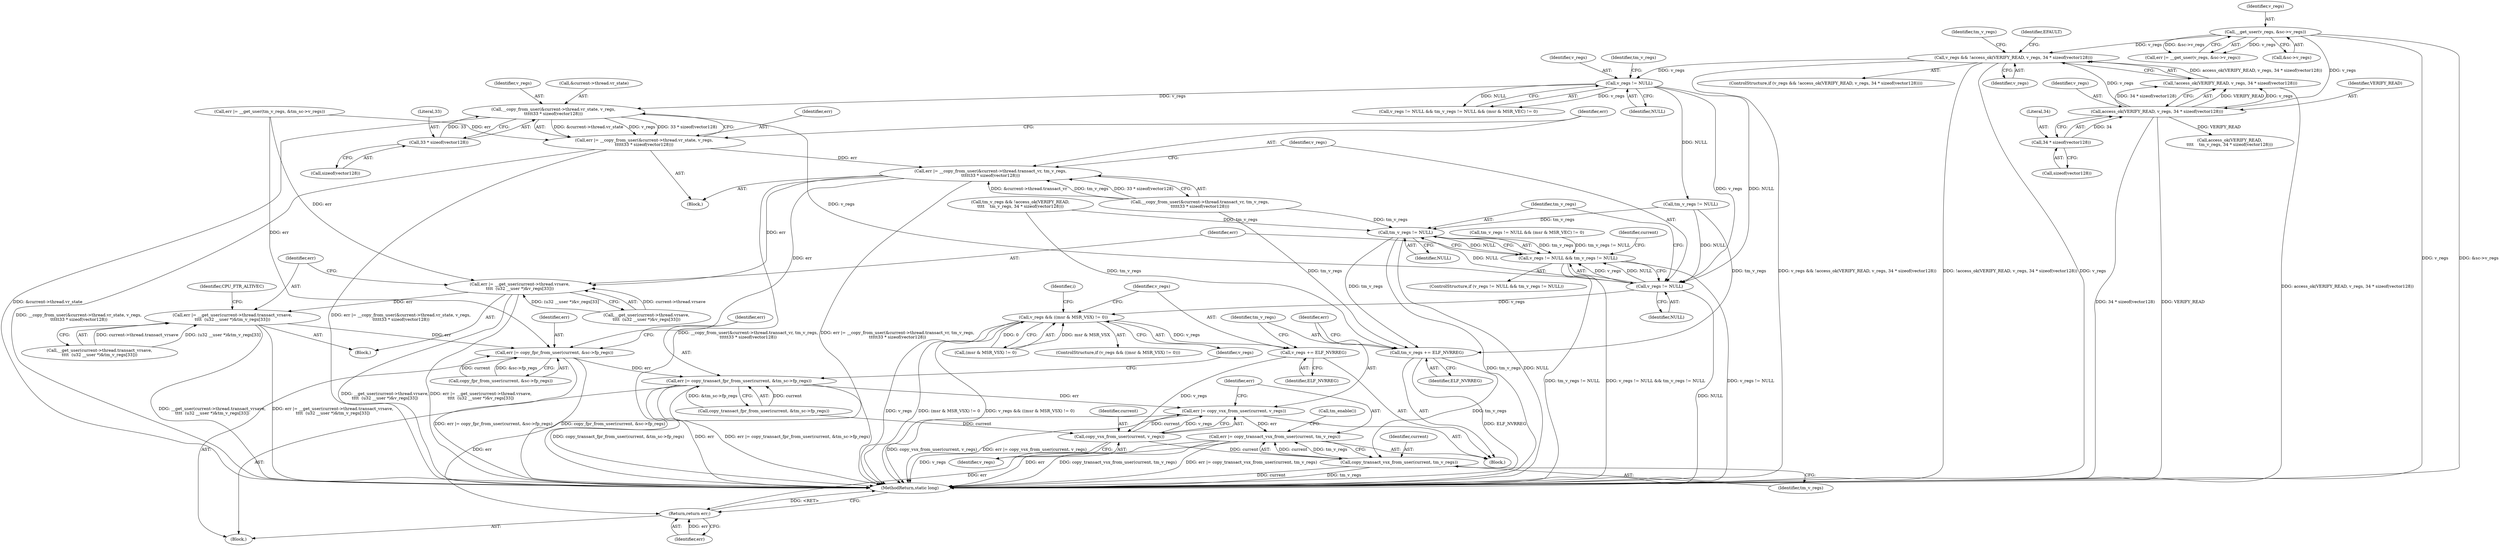 digraph "0_linux_d2b9d2a5ad5ef04ff978c9923d19730cb05efd55_0@API" {
"1000467" [label="(Call,__copy_from_user(&current->thread.vr_state, v_regs,\n\t\t\t\t\t33 * sizeof(vector128)))"];
"1000452" [label="(Call,v_regs != NULL)"];
"1000423" [label="(Call,v_regs && !access_ok(VERIFY_READ, v_regs, 34 * sizeof(vector128)))"];
"1000426" [label="(Call,access_ok(VERIFY_READ, v_regs, 34 * sizeof(vector128)))"];
"1000404" [label="(Call,__get_user(v_regs, &sc->v_regs))"];
"1000429" [label="(Call,34 * sizeof(vector128))"];
"1000425" [label="(Call,!access_ok(VERIFY_READ, v_regs, 34 * sizeof(vector128)))"];
"1000475" [label="(Call,33 * sizeof(vector128))"];
"1000465" [label="(Call,err |= __copy_from_user(&current->thread.vr_state, v_regs,\n\t\t\t\t\t33 * sizeof(vector128)))"];
"1000479" [label="(Call,err |= __copy_from_user(&current->thread.transact_vr, tm_v_regs,\n\t\t\t\t\t33 * sizeof(vector128)))"];
"1000534" [label="(Call,err |= __get_user(current->thread.vrsave,\n\t\t\t\t  (u32 __user *)&v_regs[33]))"];
"1000548" [label="(Call,err |= __get_user(current->thread.transact_vrsave,\n\t\t\t\t  (u32 __user *)&tm_v_regs[33]))"];
"1000588" [label="(Call,err |= copy_fpr_from_user(current, &sc->fp_regs))"];
"1000596" [label="(Call,err |= copy_transact_fpr_from_user(current, &tm_sc->fp_regs))"];
"1000619" [label="(Call,err |= copy_vsx_from_user(current, v_regs))"];
"1000624" [label="(Call,err |= copy_transact_vsx_from_user(current, tm_v_regs))"];
"1000717" [label="(Return,return err;)"];
"1000527" [label="(Call,v_regs != NULL)"];
"1000526" [label="(Call,v_regs != NULL && tm_v_regs != NULL)"];
"1000530" [label="(Call,tm_v_regs != NULL)"];
"1000616" [label="(Call,tm_v_regs += ELF_NVRREG)"];
"1000626" [label="(Call,copy_transact_vsx_from_user(current, tm_v_regs))"];
"1000605" [label="(Call,v_regs && ((msr & MSR_VSX) != 0))"];
"1000613" [label="(Call,v_regs += ELF_NVRREG)"];
"1000621" [label="(Call,copy_vsx_from_user(current, v_regs))"];
"1000474" [label="(Identifier,v_regs)"];
"1000620" [label="(Identifier,err)"];
"1000527" [label="(Call,v_regs != NULL)"];
"1000429" [label="(Call,34 * sizeof(vector128))"];
"1000402" [label="(Call,err |= __get_user(v_regs, &sc->v_regs))"];
"1000598" [label="(Call,copy_transact_fpr_from_user(current, &tm_sc->fp_regs))"];
"1000438" [label="(Identifier,tm_v_regs)"];
"1000455" [label="(Call,tm_v_regs != NULL && (msr & MSR_VEC) != 0)"];
"1000532" [label="(Identifier,NULL)"];
"1000437" [label="(Call,tm_v_regs && !access_ok(VERIFY_READ,\n\t\t\t\t    tm_v_regs, 34 * sizeof(vector128)))"];
"1000536" [label="(Call,__get_user(current->thread.vrsave,\n\t\t\t\t  (u32 __user *)&v_regs[33]))"];
"1000588" [label="(Call,err |= copy_fpr_from_user(current, &sc->fp_regs))"];
"1000612" [label="(Block,)"];
"1000528" [label="(Identifier,v_regs)"];
"1000596" [label="(Call,err |= copy_transact_fpr_from_user(current, &tm_sc->fp_regs))"];
"1000457" [label="(Identifier,tm_v_regs)"];
"1000431" [label="(Call,sizeof(vector128))"];
"1000451" [label="(Call,v_regs != NULL && tm_v_regs != NULL && (msr & MSR_VEC) != 0)"];
"1000454" [label="(Identifier,NULL)"];
"1000440" [label="(Call,access_ok(VERIFY_READ,\n\t\t\t\t    tm_v_regs, 34 * sizeof(vector128)))"];
"1000468" [label="(Call,&current->thread.vr_state)"];
"1000404" [label="(Call,__get_user(v_regs, &sc->v_regs))"];
"1000466" [label="(Identifier,err)"];
"1000613" [label="(Call,v_regs += ELF_NVRREG)"];
"1000410" [label="(Call,err |= __get_user(tm_v_regs, &tm_sc->v_regs))"];
"1000625" [label="(Identifier,err)"];
"1000480" [label="(Identifier,err)"];
"1000549" [label="(Identifier,err)"];
"1000533" [label="(Block,)"];
"1000467" [label="(Call,__copy_from_user(&current->thread.vr_state, v_regs,\n\t\t\t\t\t33 * sizeof(vector128)))"];
"1000456" [label="(Call,tm_v_regs != NULL)"];
"1000606" [label="(Identifier,v_regs)"];
"1000597" [label="(Identifier,err)"];
"1000405" [label="(Identifier,v_regs)"];
"1000628" [label="(Identifier,tm_v_regs)"];
"1000605" [label="(Call,v_regs && ((msr & MSR_VSX) != 0))"];
"1000718" [label="(Identifier,err)"];
"1000435" [label="(Identifier,EFAULT)"];
"1000615" [label="(Identifier,ELF_NVRREG)"];
"1000607" [label="(Call,(msr & MSR_VSX) != 0)"];
"1000525" [label="(ControlStructure,if (v_regs != NULL && tm_v_regs != NULL))"];
"1000627" [label="(Identifier,current)"];
"1000580" [label="(Identifier,CPU_FTR_ALTIVEC)"];
"1000621" [label="(Call,copy_vsx_from_user(current, v_regs))"];
"1000481" [label="(Call,__copy_from_user(&current->thread.transact_vr, tm_v_regs,\n\t\t\t\t\t33 * sizeof(vector128)))"];
"1000464" [label="(Block,)"];
"1000430" [label="(Literal,34)"];
"1000616" [label="(Call,tm_v_regs += ELF_NVRREG)"];
"1000422" [label="(ControlStructure,if (v_regs && !access_ok(VERIFY_READ, v_regs, 34 * sizeof(vector128))))"];
"1000427" [label="(Identifier,VERIFY_READ)"];
"1000589" [label="(Identifier,err)"];
"1000452" [label="(Call,v_regs != NULL)"];
"1000619" [label="(Call,err |= copy_vsx_from_user(current, v_regs))"];
"1000121" [label="(Block,)"];
"1000428" [label="(Identifier,v_regs)"];
"1000423" [label="(Call,v_regs && !access_ok(VERIFY_READ, v_regs, 34 * sizeof(vector128)))"];
"1000622" [label="(Identifier,current)"];
"1000465" [label="(Call,err |= __copy_from_user(&current->thread.vr_state, v_regs,\n\t\t\t\t\t33 * sizeof(vector128)))"];
"1000667" [label="(Call,tm_enable())"];
"1000425" [label="(Call,!access_ok(VERIFY_READ, v_regs, 34 * sizeof(vector128)))"];
"1000535" [label="(Identifier,err)"];
"1000548" [label="(Call,err |= __get_user(current->thread.transact_vrsave,\n\t\t\t\t  (u32 __user *)&tm_v_regs[33]))"];
"1000526" [label="(Call,v_regs != NULL && tm_v_regs != NULL)"];
"1000424" [label="(Identifier,v_regs)"];
"1000618" [label="(Identifier,ELF_NVRREG)"];
"1000550" [label="(Call,__get_user(current->thread.transact_vrsave,\n\t\t\t\t  (u32 __user *)&tm_v_regs[33]))"];
"1000406" [label="(Call,&sc->v_regs)"];
"1000633" [label="(Identifier,i)"];
"1000475" [label="(Call,33 * sizeof(vector128))"];
"1000479" [label="(Call,err |= __copy_from_user(&current->thread.transact_vr, tm_v_regs,\n\t\t\t\t\t33 * sizeof(vector128)))"];
"1000567" [label="(Identifier,current)"];
"1000530" [label="(Call,tm_v_regs != NULL)"];
"1000626" [label="(Call,copy_transact_vsx_from_user(current, tm_v_regs))"];
"1000529" [label="(Identifier,NULL)"];
"1000534" [label="(Call,err |= __get_user(current->thread.vrsave,\n\t\t\t\t  (u32 __user *)&v_regs[33]))"];
"1000717" [label="(Return,return err;)"];
"1000453" [label="(Identifier,v_regs)"];
"1000614" [label="(Identifier,v_regs)"];
"1000617" [label="(Identifier,tm_v_regs)"];
"1000623" [label="(Identifier,v_regs)"];
"1000476" [label="(Literal,33)"];
"1000531" [label="(Identifier,tm_v_regs)"];
"1000604" [label="(ControlStructure,if (v_regs && ((msr & MSR_VSX) != 0)))"];
"1000590" [label="(Call,copy_fpr_from_user(current, &sc->fp_regs))"];
"1000719" [label="(MethodReturn,static long)"];
"1000624" [label="(Call,err |= copy_transact_vsx_from_user(current, tm_v_regs))"];
"1000426" [label="(Call,access_ok(VERIFY_READ, v_regs, 34 * sizeof(vector128)))"];
"1000477" [label="(Call,sizeof(vector128))"];
"1000467" -> "1000465"  [label="AST: "];
"1000467" -> "1000475"  [label="CFG: "];
"1000468" -> "1000467"  [label="AST: "];
"1000474" -> "1000467"  [label="AST: "];
"1000475" -> "1000467"  [label="AST: "];
"1000465" -> "1000467"  [label="CFG: "];
"1000467" -> "1000719"  [label="DDG: &current->thread.vr_state"];
"1000467" -> "1000465"  [label="DDG: &current->thread.vr_state"];
"1000467" -> "1000465"  [label="DDG: v_regs"];
"1000467" -> "1000465"  [label="DDG: 33 * sizeof(vector128)"];
"1000452" -> "1000467"  [label="DDG: v_regs"];
"1000475" -> "1000467"  [label="DDG: 33"];
"1000467" -> "1000527"  [label="DDG: v_regs"];
"1000452" -> "1000451"  [label="AST: "];
"1000452" -> "1000454"  [label="CFG: "];
"1000453" -> "1000452"  [label="AST: "];
"1000454" -> "1000452"  [label="AST: "];
"1000457" -> "1000452"  [label="CFG: "];
"1000451" -> "1000452"  [label="CFG: "];
"1000452" -> "1000451"  [label="DDG: v_regs"];
"1000452" -> "1000451"  [label="DDG: NULL"];
"1000423" -> "1000452"  [label="DDG: v_regs"];
"1000452" -> "1000456"  [label="DDG: NULL"];
"1000452" -> "1000527"  [label="DDG: v_regs"];
"1000452" -> "1000527"  [label="DDG: NULL"];
"1000423" -> "1000422"  [label="AST: "];
"1000423" -> "1000424"  [label="CFG: "];
"1000423" -> "1000425"  [label="CFG: "];
"1000424" -> "1000423"  [label="AST: "];
"1000425" -> "1000423"  [label="AST: "];
"1000435" -> "1000423"  [label="CFG: "];
"1000438" -> "1000423"  [label="CFG: "];
"1000423" -> "1000719"  [label="DDG: v_regs && !access_ok(VERIFY_READ, v_regs, 34 * sizeof(vector128))"];
"1000423" -> "1000719"  [label="DDG: !access_ok(VERIFY_READ, v_regs, 34 * sizeof(vector128))"];
"1000423" -> "1000719"  [label="DDG: v_regs"];
"1000426" -> "1000423"  [label="DDG: v_regs"];
"1000404" -> "1000423"  [label="DDG: v_regs"];
"1000425" -> "1000423"  [label="DDG: access_ok(VERIFY_READ, v_regs, 34 * sizeof(vector128))"];
"1000426" -> "1000425"  [label="AST: "];
"1000426" -> "1000429"  [label="CFG: "];
"1000427" -> "1000426"  [label="AST: "];
"1000428" -> "1000426"  [label="AST: "];
"1000429" -> "1000426"  [label="AST: "];
"1000425" -> "1000426"  [label="CFG: "];
"1000426" -> "1000719"  [label="DDG: VERIFY_READ"];
"1000426" -> "1000719"  [label="DDG: 34 * sizeof(vector128)"];
"1000426" -> "1000425"  [label="DDG: VERIFY_READ"];
"1000426" -> "1000425"  [label="DDG: v_regs"];
"1000426" -> "1000425"  [label="DDG: 34 * sizeof(vector128)"];
"1000404" -> "1000426"  [label="DDG: v_regs"];
"1000429" -> "1000426"  [label="DDG: 34"];
"1000426" -> "1000440"  [label="DDG: VERIFY_READ"];
"1000404" -> "1000402"  [label="AST: "];
"1000404" -> "1000406"  [label="CFG: "];
"1000405" -> "1000404"  [label="AST: "];
"1000406" -> "1000404"  [label="AST: "];
"1000402" -> "1000404"  [label="CFG: "];
"1000404" -> "1000719"  [label="DDG: v_regs"];
"1000404" -> "1000719"  [label="DDG: &sc->v_regs"];
"1000404" -> "1000402"  [label="DDG: v_regs"];
"1000404" -> "1000402"  [label="DDG: &sc->v_regs"];
"1000429" -> "1000431"  [label="CFG: "];
"1000430" -> "1000429"  [label="AST: "];
"1000431" -> "1000429"  [label="AST: "];
"1000425" -> "1000719"  [label="DDG: access_ok(VERIFY_READ, v_regs, 34 * sizeof(vector128))"];
"1000475" -> "1000477"  [label="CFG: "];
"1000476" -> "1000475"  [label="AST: "];
"1000477" -> "1000475"  [label="AST: "];
"1000465" -> "1000464"  [label="AST: "];
"1000466" -> "1000465"  [label="AST: "];
"1000480" -> "1000465"  [label="CFG: "];
"1000465" -> "1000719"  [label="DDG: err |= __copy_from_user(&current->thread.vr_state, v_regs,\n\t\t\t\t\t33 * sizeof(vector128))"];
"1000465" -> "1000719"  [label="DDG: __copy_from_user(&current->thread.vr_state, v_regs,\n\t\t\t\t\t33 * sizeof(vector128))"];
"1000410" -> "1000465"  [label="DDG: err"];
"1000465" -> "1000479"  [label="DDG: err"];
"1000479" -> "1000464"  [label="AST: "];
"1000479" -> "1000481"  [label="CFG: "];
"1000480" -> "1000479"  [label="AST: "];
"1000481" -> "1000479"  [label="AST: "];
"1000528" -> "1000479"  [label="CFG: "];
"1000479" -> "1000719"  [label="DDG: err |= __copy_from_user(&current->thread.transact_vr, tm_v_regs,\n\t\t\t\t\t33 * sizeof(vector128))"];
"1000479" -> "1000719"  [label="DDG: __copy_from_user(&current->thread.transact_vr, tm_v_regs,\n\t\t\t\t\t33 * sizeof(vector128))"];
"1000481" -> "1000479"  [label="DDG: &current->thread.transact_vr"];
"1000481" -> "1000479"  [label="DDG: tm_v_regs"];
"1000481" -> "1000479"  [label="DDG: 33 * sizeof(vector128)"];
"1000479" -> "1000534"  [label="DDG: err"];
"1000479" -> "1000588"  [label="DDG: err"];
"1000534" -> "1000533"  [label="AST: "];
"1000534" -> "1000536"  [label="CFG: "];
"1000535" -> "1000534"  [label="AST: "];
"1000536" -> "1000534"  [label="AST: "];
"1000549" -> "1000534"  [label="CFG: "];
"1000534" -> "1000719"  [label="DDG: __get_user(current->thread.vrsave,\n\t\t\t\t  (u32 __user *)&v_regs[33])"];
"1000534" -> "1000719"  [label="DDG: err |= __get_user(current->thread.vrsave,\n\t\t\t\t  (u32 __user *)&v_regs[33])"];
"1000410" -> "1000534"  [label="DDG: err"];
"1000536" -> "1000534"  [label="DDG: current->thread.vrsave"];
"1000536" -> "1000534"  [label="DDG: (u32 __user *)&v_regs[33]"];
"1000534" -> "1000548"  [label="DDG: err"];
"1000548" -> "1000533"  [label="AST: "];
"1000548" -> "1000550"  [label="CFG: "];
"1000549" -> "1000548"  [label="AST: "];
"1000550" -> "1000548"  [label="AST: "];
"1000580" -> "1000548"  [label="CFG: "];
"1000548" -> "1000719"  [label="DDG: __get_user(current->thread.transact_vrsave,\n\t\t\t\t  (u32 __user *)&tm_v_regs[33])"];
"1000548" -> "1000719"  [label="DDG: err |= __get_user(current->thread.transact_vrsave,\n\t\t\t\t  (u32 __user *)&tm_v_regs[33])"];
"1000550" -> "1000548"  [label="DDG: current->thread.transact_vrsave"];
"1000550" -> "1000548"  [label="DDG: (u32 __user *)&tm_v_regs[33]"];
"1000548" -> "1000588"  [label="DDG: err"];
"1000588" -> "1000121"  [label="AST: "];
"1000588" -> "1000590"  [label="CFG: "];
"1000589" -> "1000588"  [label="AST: "];
"1000590" -> "1000588"  [label="AST: "];
"1000597" -> "1000588"  [label="CFG: "];
"1000588" -> "1000719"  [label="DDG: copy_fpr_from_user(current, &sc->fp_regs)"];
"1000588" -> "1000719"  [label="DDG: err |= copy_fpr_from_user(current, &sc->fp_regs)"];
"1000410" -> "1000588"  [label="DDG: err"];
"1000590" -> "1000588"  [label="DDG: current"];
"1000590" -> "1000588"  [label="DDG: &sc->fp_regs"];
"1000588" -> "1000596"  [label="DDG: err"];
"1000596" -> "1000121"  [label="AST: "];
"1000596" -> "1000598"  [label="CFG: "];
"1000597" -> "1000596"  [label="AST: "];
"1000598" -> "1000596"  [label="AST: "];
"1000606" -> "1000596"  [label="CFG: "];
"1000596" -> "1000719"  [label="DDG: copy_transact_fpr_from_user(current, &tm_sc->fp_regs)"];
"1000596" -> "1000719"  [label="DDG: err"];
"1000596" -> "1000719"  [label="DDG: err |= copy_transact_fpr_from_user(current, &tm_sc->fp_regs)"];
"1000598" -> "1000596"  [label="DDG: current"];
"1000598" -> "1000596"  [label="DDG: &tm_sc->fp_regs"];
"1000596" -> "1000619"  [label="DDG: err"];
"1000596" -> "1000717"  [label="DDG: err"];
"1000619" -> "1000612"  [label="AST: "];
"1000619" -> "1000621"  [label="CFG: "];
"1000620" -> "1000619"  [label="AST: "];
"1000621" -> "1000619"  [label="AST: "];
"1000625" -> "1000619"  [label="CFG: "];
"1000619" -> "1000719"  [label="DDG: copy_vsx_from_user(current, v_regs)"];
"1000619" -> "1000719"  [label="DDG: err |= copy_vsx_from_user(current, v_regs)"];
"1000621" -> "1000619"  [label="DDG: current"];
"1000621" -> "1000619"  [label="DDG: v_regs"];
"1000619" -> "1000624"  [label="DDG: err"];
"1000624" -> "1000612"  [label="AST: "];
"1000624" -> "1000626"  [label="CFG: "];
"1000625" -> "1000624"  [label="AST: "];
"1000626" -> "1000624"  [label="AST: "];
"1000667" -> "1000624"  [label="CFG: "];
"1000624" -> "1000719"  [label="DDG: copy_transact_vsx_from_user(current, tm_v_regs)"];
"1000624" -> "1000719"  [label="DDG: err |= copy_transact_vsx_from_user(current, tm_v_regs)"];
"1000624" -> "1000719"  [label="DDG: err"];
"1000626" -> "1000624"  [label="DDG: current"];
"1000626" -> "1000624"  [label="DDG: tm_v_regs"];
"1000624" -> "1000717"  [label="DDG: err"];
"1000717" -> "1000121"  [label="AST: "];
"1000717" -> "1000718"  [label="CFG: "];
"1000718" -> "1000717"  [label="AST: "];
"1000719" -> "1000717"  [label="CFG: "];
"1000717" -> "1000719"  [label="DDG: <RET>"];
"1000718" -> "1000717"  [label="DDG: err"];
"1000527" -> "1000526"  [label="AST: "];
"1000527" -> "1000529"  [label="CFG: "];
"1000528" -> "1000527"  [label="AST: "];
"1000529" -> "1000527"  [label="AST: "];
"1000531" -> "1000527"  [label="CFG: "];
"1000526" -> "1000527"  [label="CFG: "];
"1000527" -> "1000719"  [label="DDG: NULL"];
"1000527" -> "1000526"  [label="DDG: v_regs"];
"1000527" -> "1000526"  [label="DDG: NULL"];
"1000456" -> "1000527"  [label="DDG: NULL"];
"1000527" -> "1000530"  [label="DDG: NULL"];
"1000527" -> "1000605"  [label="DDG: v_regs"];
"1000526" -> "1000525"  [label="AST: "];
"1000526" -> "1000530"  [label="CFG: "];
"1000530" -> "1000526"  [label="AST: "];
"1000535" -> "1000526"  [label="CFG: "];
"1000567" -> "1000526"  [label="CFG: "];
"1000526" -> "1000719"  [label="DDG: tm_v_regs != NULL"];
"1000526" -> "1000719"  [label="DDG: v_regs != NULL && tm_v_regs != NULL"];
"1000526" -> "1000719"  [label="DDG: v_regs != NULL"];
"1000455" -> "1000526"  [label="DDG: tm_v_regs != NULL"];
"1000530" -> "1000526"  [label="DDG: tm_v_regs"];
"1000530" -> "1000526"  [label="DDG: NULL"];
"1000530" -> "1000532"  [label="CFG: "];
"1000531" -> "1000530"  [label="AST: "];
"1000532" -> "1000530"  [label="AST: "];
"1000530" -> "1000719"  [label="DDG: tm_v_regs"];
"1000530" -> "1000719"  [label="DDG: NULL"];
"1000456" -> "1000530"  [label="DDG: tm_v_regs"];
"1000481" -> "1000530"  [label="DDG: tm_v_regs"];
"1000437" -> "1000530"  [label="DDG: tm_v_regs"];
"1000530" -> "1000616"  [label="DDG: tm_v_regs"];
"1000616" -> "1000612"  [label="AST: "];
"1000616" -> "1000618"  [label="CFG: "];
"1000617" -> "1000616"  [label="AST: "];
"1000618" -> "1000616"  [label="AST: "];
"1000620" -> "1000616"  [label="CFG: "];
"1000616" -> "1000719"  [label="DDG: ELF_NVRREG"];
"1000456" -> "1000616"  [label="DDG: tm_v_regs"];
"1000481" -> "1000616"  [label="DDG: tm_v_regs"];
"1000437" -> "1000616"  [label="DDG: tm_v_regs"];
"1000616" -> "1000626"  [label="DDG: tm_v_regs"];
"1000626" -> "1000628"  [label="CFG: "];
"1000627" -> "1000626"  [label="AST: "];
"1000628" -> "1000626"  [label="AST: "];
"1000626" -> "1000719"  [label="DDG: current"];
"1000626" -> "1000719"  [label="DDG: tm_v_regs"];
"1000621" -> "1000626"  [label="DDG: current"];
"1000605" -> "1000604"  [label="AST: "];
"1000605" -> "1000606"  [label="CFG: "];
"1000605" -> "1000607"  [label="CFG: "];
"1000606" -> "1000605"  [label="AST: "];
"1000607" -> "1000605"  [label="AST: "];
"1000614" -> "1000605"  [label="CFG: "];
"1000633" -> "1000605"  [label="CFG: "];
"1000605" -> "1000719"  [label="DDG: (msr & MSR_VSX) != 0"];
"1000605" -> "1000719"  [label="DDG: v_regs && ((msr & MSR_VSX) != 0)"];
"1000605" -> "1000719"  [label="DDG: v_regs"];
"1000607" -> "1000605"  [label="DDG: msr & MSR_VSX"];
"1000607" -> "1000605"  [label="DDG: 0"];
"1000605" -> "1000613"  [label="DDG: v_regs"];
"1000613" -> "1000612"  [label="AST: "];
"1000613" -> "1000615"  [label="CFG: "];
"1000614" -> "1000613"  [label="AST: "];
"1000615" -> "1000613"  [label="AST: "];
"1000617" -> "1000613"  [label="CFG: "];
"1000613" -> "1000621"  [label="DDG: v_regs"];
"1000621" -> "1000623"  [label="CFG: "];
"1000622" -> "1000621"  [label="AST: "];
"1000623" -> "1000621"  [label="AST: "];
"1000621" -> "1000719"  [label="DDG: v_regs"];
"1000598" -> "1000621"  [label="DDG: current"];
}
